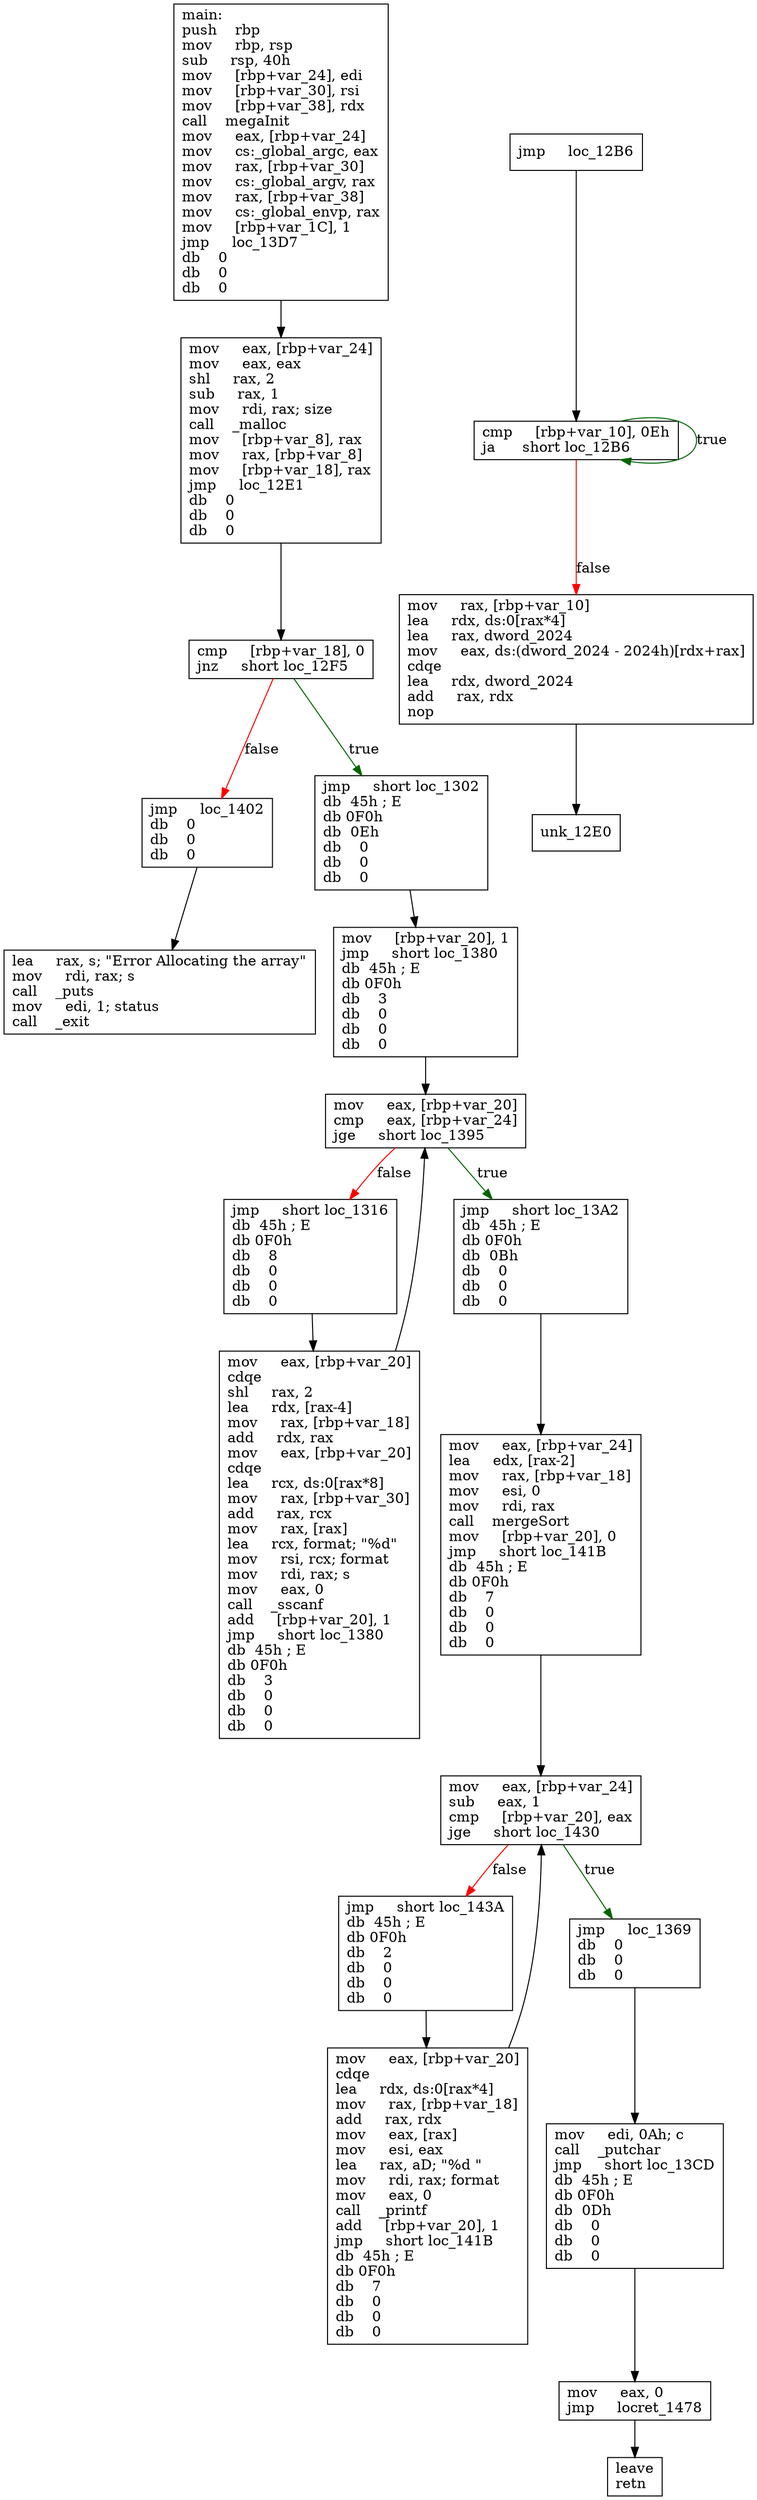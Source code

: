 digraph "main" {
	graph [
	];
	node [
		shape = "box"
	];
	edge [
	];
	"0" [
		label = "main:\lpush    rbp\lmov     rbp, rsp\lsub     rsp, 40h\lmov     [rbp+var_24], edi\lmov     [rbp+var_30], rsi\lmov     [rbp+var_38], rdx\lcall    megaInit\lmov     eax, [rbp+var_24]\lmov     cs:_global_argc, eax\lmov     rax, [rbp+var_30]\lmov     cs:_global_argv, rax\lmov     rax, [rbp+var_38]\lmov     cs:_global_envp, rax\lmov     [rbp+var_1C], 1\ljmp     loc_13D7\ldb    0\ldb    0\ldb    0\l"
	];
	"1" [
		label = "cmp     [rbp+var_10], 0Eh\lja      short loc_12B6\l"
	];
	"2" [
		label = "mov     rax, [rbp+var_10]\llea     rdx, ds:0[rax*4]\llea     rax, dword_2024\lmov     eax, ds:(dword_2024 - 2024h)[rdx+rax]\lcdqe\llea     rdx, dword_2024\ladd     rax, rdx\lnop\l"
	];
	"3" [
		label = "cmp     [rbp+var_18], 0\ljnz     short loc_12F5\l"
	];
	"4" [
		label = "jmp     loc_1402\ldb    0\ldb    0\ldb    0\l"
	];
	"5" [
		label = "jmp     short loc_1302\ldb  45h ; E\ldb 0F0h\ldb  0Eh\ldb    0\ldb    0\ldb    0\l"
	];
	"6" [
		label = "mov     [rbp+var_20], 1\ljmp     short loc_1380\ldb  45h ; E\ldb 0F0h\ldb    3\ldb    0\ldb    0\ldb    0\l"
	];
	"7" [
		label = "mov     eax, [rbp+var_20]\lcdqe\lshl     rax, 2\llea     rdx, [rax-4]\lmov     rax, [rbp+var_18]\ladd     rdx, rax\lmov     eax, [rbp+var_20]\lcdqe\llea     rcx, ds:0[rax*8]\lmov     rax, [rbp+var_30]\ladd     rax, rcx\lmov     rax, [rax]\llea     rcx, format; \"%d\"\lmov     rsi, rcx; format\lmov     rdi, rax; s\lmov     eax, 0\lcall    _sscanf\ladd     [rbp+var_20], 1\ljmp     short loc_1380\ldb  45h ; E\ldb 0F0h\ldb    3\ldb    0\ldb    0\ldb    0\l"
	];
	"8" [
		label = "mov     edi, 0Ah; c\lcall    _putchar\ljmp     short loc_13CD\ldb  45h ; E\ldb 0F0h\ldb  0Dh\ldb    0\ldb    0\ldb    0\l"
	];
	"9" [
		label = "mov     eax, [rbp+var_20]\lcmp     eax, [rbp+var_24]\ljge     short loc_1395\l"
	];
	"10" [
		label = "jmp     short loc_1316\ldb  45h ; E\ldb 0F0h\ldb    8\ldb    0\ldb    0\ldb    0\l"
	];
	"11" [
		label = "jmp     short loc_13A2\ldb  45h ; E\ldb 0F0h\ldb  0Bh\ldb    0\ldb    0\ldb    0\l"
	];
	"12" [
		label = "mov     eax, [rbp+var_24]\llea     edx, [rax-2]\lmov     rax, [rbp+var_18]\lmov     esi, 0\lmov     rdi, rax\lcall    mergeSort\lmov     [rbp+var_20], 0\ljmp     short loc_141B\ldb  45h ; E\ldb 0F0h\ldb    7\ldb    0\ldb    0\ldb    0\l"
	];
	"13" [
		label = "mov     eax, 0\ljmp     locret_1478\l"
	];
	"14" [
		label = "mov     eax, [rbp+var_24]\lmov     eax, eax\lshl     rax, 2\lsub     rax, 1\lmov     rdi, rax; size\lcall    _malloc\lmov     [rbp+var_8], rax\lmov     rax, [rbp+var_8]\lmov     [rbp+var_18], rax\ljmp     loc_12E1\ldb    0\ldb    0\ldb    0\l"
	];
	"15" [
		label = "lea     rax, s; \"Error Allocating the array\"\lmov     rdi, rax; s\lcall    _puts\lmov     edi, 1; status\lcall    _exit\l"
	];
	"16" [
		label = "mov     eax, [rbp+var_24]\lsub     eax, 1\lcmp     [rbp+var_20], eax\ljge     short loc_1430\l"
	];
	"17" [
		label = "jmp     short loc_143A\ldb  45h ; E\ldb 0F0h\ldb    2\ldb    0\ldb    0\ldb    0\l"
	];
	"18" [
		label = "jmp     loc_1369\ldb    0\ldb    0\ldb    0\l"
	];
	"19" [
		label = "mov     eax, [rbp+var_20]\lcdqe\llea     rdx, ds:0[rax*4]\lmov     rax, [rbp+var_18]\ladd     rax, rdx\lmov     eax, [rax]\lmov     esi, eax\llea     rax, aD; \"%d \"\lmov     rdi, rax; format\lmov     eax, 0\lcall    _printf\ladd     [rbp+var_20], 1\ljmp     short loc_141B\ldb  45h ; E\ldb 0F0h\ldb    7\ldb    0\ldb    0\ldb    0\l"
	];
	"20" [
		label = "jmp     loc_12B6\l"
	];
	"21" [
		label = "leave\lretn\l"
	];
	"22" [
		label = "unk_12E0\l"
	];
// node 0
	"0" -> "14" [ ];
// node 1
	"1" -> "2" [ label = "false", color = red ];
	"1" -> "1" [ label = "true", color = darkgreen ];
// node 2
	"2" -> "22" [ ];
// node 3
	"3" -> "4" [ label = "false", color = red ];
	"3" -> "5" [ label = "true", color = darkgreen ];
// node 4
	"4" -> "15" [ ];
// node 5
	"5" -> "6" [ ];
// node 6
	"6" -> "9" [ ];
// node 7
	"7" -> "9" [ ];
// node 8
	"8" -> "13" [ ];
// node 9
	"9" -> "10" [ label = "false", color = red ];
	"9" -> "11" [ label = "true", color = darkgreen ];
// node 10
	"10" -> "7" [ ];
// node 11
	"11" -> "12" [ ];
// node 12
	"12" -> "16" [ ];
// node 13
	"13" -> "21" [ ];
// node 14
	"14" -> "3" [ ];
// node 15
// node 16
	"16" -> "17" [ label = "false", color = red ];
	"16" -> "18" [ label = "true", color = darkgreen ];
// node 17
	"17" -> "19" [ ];
// node 18
	"18" -> "8" [ ];
// node 19
	"19" -> "16" [ ];
// node 20
	"20" -> "1" [ ];
// node 21
// node 22
}
